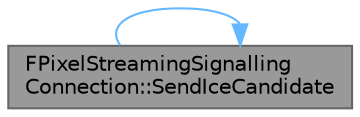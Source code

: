 digraph "FPixelStreamingSignallingConnection::SendIceCandidate"
{
 // INTERACTIVE_SVG=YES
 // LATEX_PDF_SIZE
  bgcolor="transparent";
  edge [fontname=Helvetica,fontsize=10,labelfontname=Helvetica,labelfontsize=10];
  node [fontname=Helvetica,fontsize=10,shape=box,height=0.2,width=0.4];
  rankdir="LR";
  Node1 [id="Node000001",label="FPixelStreamingSignalling\lConnection::SendIceCandidate",height=0.2,width=0.4,color="gray40", fillcolor="grey60", style="filled", fontcolor="black",tooltip="[Streamer only] Sends ice candidate information to the specified player."];
  Node1 -> Node1 [id="edge1_Node000001_Node000001",color="steelblue1",style="solid",tooltip=" "];
}
